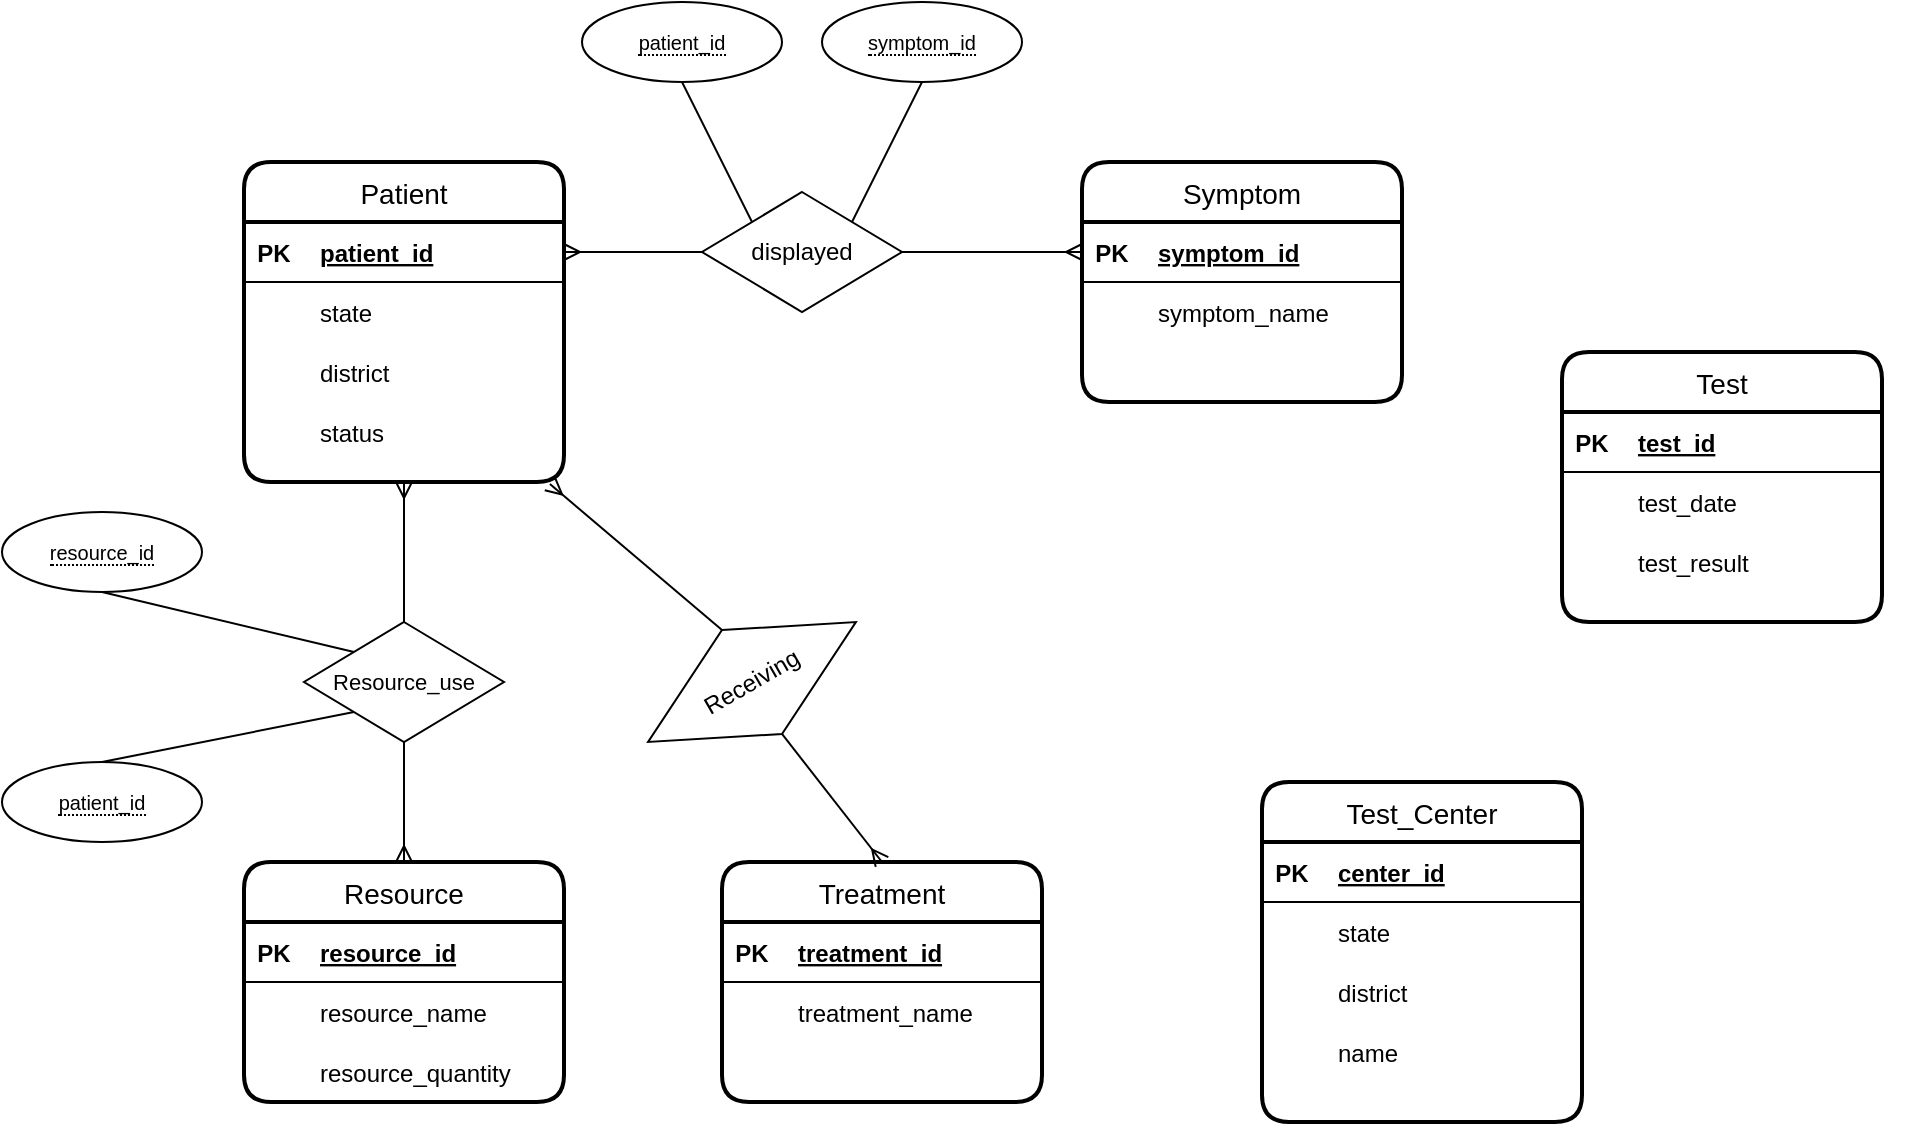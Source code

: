 <mxfile version="20.5.1" type="github">
  <diagram name="Page-1" id="e56a1550-8fbb-45ad-956c-1786394a9013">
    <mxGraphModel dx="1348" dy="793" grid="1" gridSize="10" guides="1" tooltips="1" connect="1" arrows="1" fold="1" page="1" pageScale="1" pageWidth="1100" pageHeight="850" background="none" math="0" shadow="0">
      <root>
        <mxCell id="0" />
        <mxCell id="1" parent="0" />
        <mxCell id="FpNZG0VmVVz_sjIysyUu-1" value="Patient" style="swimlane;childLayout=stackLayout;horizontal=1;startSize=30;horizontalStack=0;rounded=1;fontSize=14;fontStyle=0;strokeWidth=2;resizeParent=0;resizeLast=1;shadow=0;dashed=0;align=center;" vertex="1" parent="1">
          <mxGeometry x="171" y="230" width="160" height="160" as="geometry" />
        </mxCell>
        <mxCell id="FpNZG0VmVVz_sjIysyUu-4" value="" style="shape=table;startSize=0;container=1;collapsible=1;childLayout=tableLayout;fixedRows=1;rowLines=0;fontStyle=0;align=center;resizeLast=1;strokeColor=none;fillColor=none;collapsible=0;" vertex="1" parent="FpNZG0VmVVz_sjIysyUu-1">
          <mxGeometry y="30" width="160" height="130" as="geometry" />
        </mxCell>
        <mxCell id="FpNZG0VmVVz_sjIysyUu-5" value="" style="shape=tableRow;horizontal=0;startSize=0;swimlaneHead=0;swimlaneBody=0;fillColor=none;collapsible=0;dropTarget=0;points=[[0,0.5],[1,0.5]];portConstraint=eastwest;top=0;left=0;right=0;bottom=1;" vertex="1" parent="FpNZG0VmVVz_sjIysyUu-4">
          <mxGeometry width="160" height="30" as="geometry" />
        </mxCell>
        <mxCell id="FpNZG0VmVVz_sjIysyUu-6" value="PK" style="shape=partialRectangle;connectable=0;fillColor=none;top=0;left=0;bottom=0;right=0;fontStyle=1;overflow=hidden;" vertex="1" parent="FpNZG0VmVVz_sjIysyUu-5">
          <mxGeometry width="30" height="30" as="geometry">
            <mxRectangle width="30" height="30" as="alternateBounds" />
          </mxGeometry>
        </mxCell>
        <mxCell id="FpNZG0VmVVz_sjIysyUu-7" value="patient_id" style="shape=partialRectangle;connectable=0;fillColor=none;top=0;left=0;bottom=0;right=0;align=left;spacingLeft=6;fontStyle=5;overflow=hidden;" vertex="1" parent="FpNZG0VmVVz_sjIysyUu-5">
          <mxGeometry x="30" width="130" height="30" as="geometry">
            <mxRectangle width="130" height="30" as="alternateBounds" />
          </mxGeometry>
        </mxCell>
        <mxCell id="FpNZG0VmVVz_sjIysyUu-8" value="" style="shape=table;startSize=0;container=1;collapsible=1;childLayout=tableLayout;fixedRows=1;rowLines=0;fontStyle=0;align=center;resizeLast=1;strokeColor=none;fillColor=none;collapsible=0;" vertex="1" parent="1">
          <mxGeometry x="171" y="290" width="180" height="30" as="geometry" />
        </mxCell>
        <mxCell id="FpNZG0VmVVz_sjIysyUu-9" value="" style="shape=tableRow;horizontal=0;startSize=0;swimlaneHead=0;swimlaneBody=0;fillColor=none;collapsible=0;dropTarget=0;points=[[0,0.5],[1,0.5]];portConstraint=eastwest;top=0;left=0;right=0;bottom=0;" vertex="1" parent="FpNZG0VmVVz_sjIysyUu-8">
          <mxGeometry width="180" height="30" as="geometry" />
        </mxCell>
        <mxCell id="FpNZG0VmVVz_sjIysyUu-10" value="" style="shape=partialRectangle;connectable=0;fillColor=none;top=0;left=0;bottom=0;right=0;editable=1;overflow=hidden;" vertex="1" parent="FpNZG0VmVVz_sjIysyUu-9">
          <mxGeometry width="30" height="30" as="geometry">
            <mxRectangle width="30" height="30" as="alternateBounds" />
          </mxGeometry>
        </mxCell>
        <mxCell id="FpNZG0VmVVz_sjIysyUu-11" value="state" style="shape=partialRectangle;connectable=0;fillColor=none;top=0;left=0;bottom=0;right=0;align=left;spacingLeft=6;overflow=hidden;" vertex="1" parent="FpNZG0VmVVz_sjIysyUu-9">
          <mxGeometry x="30" width="150" height="30" as="geometry">
            <mxRectangle width="150" height="30" as="alternateBounds" />
          </mxGeometry>
        </mxCell>
        <mxCell id="FpNZG0VmVVz_sjIysyUu-12" value="" style="shape=table;startSize=0;container=1;collapsible=1;childLayout=tableLayout;fixedRows=1;rowLines=0;fontStyle=0;align=center;resizeLast=1;strokeColor=none;fillColor=none;collapsible=0;" vertex="1" parent="1">
          <mxGeometry x="171" y="320" width="180" height="60" as="geometry" />
        </mxCell>
        <mxCell id="FpNZG0VmVVz_sjIysyUu-13" value="" style="shape=tableRow;horizontal=0;startSize=0;swimlaneHead=0;swimlaneBody=0;fillColor=none;collapsible=0;dropTarget=0;points=[[0,0.5],[1,0.5]];portConstraint=eastwest;top=0;left=0;right=0;bottom=0;" vertex="1" parent="FpNZG0VmVVz_sjIysyUu-12">
          <mxGeometry width="180" height="30" as="geometry" />
        </mxCell>
        <mxCell id="FpNZG0VmVVz_sjIysyUu-14" value="" style="shape=partialRectangle;connectable=0;fillColor=none;top=0;left=0;bottom=0;right=0;editable=1;overflow=hidden;" vertex="1" parent="FpNZG0VmVVz_sjIysyUu-13">
          <mxGeometry width="30" height="30" as="geometry">
            <mxRectangle width="30" height="30" as="alternateBounds" />
          </mxGeometry>
        </mxCell>
        <mxCell id="FpNZG0VmVVz_sjIysyUu-15" value="district" style="shape=partialRectangle;connectable=0;fillColor=none;top=0;left=0;bottom=0;right=0;align=left;spacingLeft=6;overflow=hidden;" vertex="1" parent="FpNZG0VmVVz_sjIysyUu-13">
          <mxGeometry x="30" width="150" height="30" as="geometry">
            <mxRectangle width="150" height="30" as="alternateBounds" />
          </mxGeometry>
        </mxCell>
        <mxCell id="FpNZG0VmVVz_sjIysyUu-17" value="" style="shape=tableRow;horizontal=0;startSize=0;swimlaneHead=0;swimlaneBody=0;fillColor=none;collapsible=0;dropTarget=0;points=[[0,0.5],[1,0.5]];portConstraint=eastwest;top=0;left=0;right=0;bottom=0;" vertex="1" parent="FpNZG0VmVVz_sjIysyUu-12">
          <mxGeometry y="30" width="180" height="30" as="geometry" />
        </mxCell>
        <mxCell id="FpNZG0VmVVz_sjIysyUu-18" value="" style="shape=partialRectangle;connectable=0;fillColor=none;top=0;left=0;bottom=0;right=0;editable=1;overflow=hidden;" vertex="1" parent="FpNZG0VmVVz_sjIysyUu-17">
          <mxGeometry width="30" height="30" as="geometry">
            <mxRectangle width="30" height="30" as="alternateBounds" />
          </mxGeometry>
        </mxCell>
        <mxCell id="FpNZG0VmVVz_sjIysyUu-19" value="status" style="shape=partialRectangle;connectable=0;fillColor=none;top=0;left=0;bottom=0;right=0;align=left;spacingLeft=6;overflow=hidden;" vertex="1" parent="FpNZG0VmVVz_sjIysyUu-17">
          <mxGeometry x="30" width="150" height="30" as="geometry">
            <mxRectangle width="150" height="30" as="alternateBounds" />
          </mxGeometry>
        </mxCell>
        <mxCell id="FpNZG0VmVVz_sjIysyUu-20" value="Symptom" style="swimlane;childLayout=stackLayout;horizontal=1;startSize=30;horizontalStack=0;rounded=1;fontSize=14;fontStyle=0;strokeWidth=2;resizeParent=0;resizeLast=1;shadow=0;dashed=0;align=center;" vertex="1" parent="1">
          <mxGeometry x="590" y="230" width="160" height="120" as="geometry" />
        </mxCell>
        <mxCell id="FpNZG0VmVVz_sjIysyUu-22" value="" style="shape=table;startSize=0;container=1;collapsible=1;childLayout=tableLayout;fixedRows=1;rowLines=0;fontStyle=0;align=center;resizeLast=1;strokeColor=none;fillColor=none;collapsible=0;" vertex="1" parent="FpNZG0VmVVz_sjIysyUu-20">
          <mxGeometry y="30" width="160" height="90" as="geometry" />
        </mxCell>
        <mxCell id="FpNZG0VmVVz_sjIysyUu-23" value="" style="shape=tableRow;horizontal=0;startSize=0;swimlaneHead=0;swimlaneBody=0;fillColor=none;collapsible=0;dropTarget=0;points=[[0,0.5],[1,0.5]];portConstraint=eastwest;top=0;left=0;right=0;bottom=1;" vertex="1" parent="FpNZG0VmVVz_sjIysyUu-22">
          <mxGeometry width="160" height="30" as="geometry" />
        </mxCell>
        <mxCell id="FpNZG0VmVVz_sjIysyUu-24" value="PK" style="shape=partialRectangle;connectable=0;fillColor=none;top=0;left=0;bottom=0;right=0;fontStyle=1;overflow=hidden;" vertex="1" parent="FpNZG0VmVVz_sjIysyUu-23">
          <mxGeometry width="30" height="30" as="geometry">
            <mxRectangle width="30" height="30" as="alternateBounds" />
          </mxGeometry>
        </mxCell>
        <mxCell id="FpNZG0VmVVz_sjIysyUu-25" value="symptom_id" style="shape=partialRectangle;connectable=0;fillColor=none;top=0;left=0;bottom=0;right=0;align=left;spacingLeft=6;fontStyle=5;overflow=hidden;" vertex="1" parent="FpNZG0VmVVz_sjIysyUu-23">
          <mxGeometry x="30" width="130" height="30" as="geometry">
            <mxRectangle width="130" height="30" as="alternateBounds" />
          </mxGeometry>
        </mxCell>
        <mxCell id="FpNZG0VmVVz_sjIysyUu-29" value="" style="shape=tableRow;horizontal=0;startSize=0;swimlaneHead=0;swimlaneBody=0;fillColor=none;collapsible=0;dropTarget=0;points=[[0,0.5],[1,0.5]];portConstraint=eastwest;top=0;left=0;right=0;bottom=0;" vertex="1" parent="FpNZG0VmVVz_sjIysyUu-22">
          <mxGeometry y="30" width="160" height="30" as="geometry" />
        </mxCell>
        <mxCell id="FpNZG0VmVVz_sjIysyUu-30" value="" style="shape=partialRectangle;connectable=0;fillColor=none;top=0;left=0;bottom=0;right=0;editable=1;overflow=hidden;" vertex="1" parent="FpNZG0VmVVz_sjIysyUu-29">
          <mxGeometry width="30" height="30" as="geometry">
            <mxRectangle width="30" height="30" as="alternateBounds" />
          </mxGeometry>
        </mxCell>
        <mxCell id="FpNZG0VmVVz_sjIysyUu-31" value="symptom_name" style="shape=partialRectangle;connectable=0;fillColor=none;top=0;left=0;bottom=0;right=0;align=left;spacingLeft=6;overflow=hidden;" vertex="1" parent="FpNZG0VmVVz_sjIysyUu-29">
          <mxGeometry x="30" width="130" height="30" as="geometry">
            <mxRectangle width="130" height="30" as="alternateBounds" />
          </mxGeometry>
        </mxCell>
        <mxCell id="FpNZG0VmVVz_sjIysyUu-41" value="" style="shape=table;startSize=0;container=1;collapsible=1;childLayout=tableLayout;fixedRows=1;rowLines=0;fontStyle=0;align=center;resizeLast=1;strokeColor=none;fillColor=none;collapsible=0;" vertex="1" parent="FpNZG0VmVVz_sjIysyUu-20">
          <mxGeometry y="120" width="160" as="geometry" />
        </mxCell>
        <mxCell id="FpNZG0VmVVz_sjIysyUu-42" value="" style="shape=tableRow;horizontal=0;startSize=0;swimlaneHead=0;swimlaneBody=0;fillColor=none;collapsible=0;dropTarget=0;points=[[0,0.5],[1,0.5]];portConstraint=eastwest;top=0;left=0;right=0;bottom=1;" vertex="1" visible="0" parent="FpNZG0VmVVz_sjIysyUu-41">
          <mxGeometry width="160" height="30" as="geometry" />
        </mxCell>
        <mxCell id="FpNZG0VmVVz_sjIysyUu-43" value="PK" style="shape=partialRectangle;connectable=0;fillColor=none;top=0;left=0;bottom=0;right=0;fontStyle=1;overflow=hidden;" vertex="1" parent="FpNZG0VmVVz_sjIysyUu-42">
          <mxGeometry width="30" height="30" as="geometry">
            <mxRectangle width="30" height="30" as="alternateBounds" />
          </mxGeometry>
        </mxCell>
        <mxCell id="FpNZG0VmVVz_sjIysyUu-44" value="symptom_id" style="shape=partialRectangle;connectable=0;fillColor=none;top=0;left=0;bottom=0;right=0;align=left;spacingLeft=6;fontStyle=5;overflow=hidden;" vertex="1" parent="FpNZG0VmVVz_sjIysyUu-42">
          <mxGeometry x="30" width="130" height="30" as="geometry">
            <mxRectangle width="130" height="30" as="alternateBounds" />
          </mxGeometry>
        </mxCell>
        <mxCell id="FpNZG0VmVVz_sjIysyUu-45" value="" style="shape=tableRow;horizontal=0;startSize=0;swimlaneHead=0;swimlaneBody=0;fillColor=none;collapsible=0;dropTarget=0;points=[[0,0.5],[1,0.5]];portConstraint=eastwest;top=0;left=0;right=0;bottom=0;" vertex="1" visible="0" parent="FpNZG0VmVVz_sjIysyUu-41">
          <mxGeometry y="30" width="160" height="30" as="geometry" />
        </mxCell>
        <mxCell id="FpNZG0VmVVz_sjIysyUu-46" value="" style="shape=partialRectangle;connectable=0;fillColor=none;top=0;left=0;bottom=0;right=0;editable=1;overflow=hidden;" vertex="1" parent="FpNZG0VmVVz_sjIysyUu-45">
          <mxGeometry width="30" height="30" as="geometry">
            <mxRectangle width="30" height="30" as="alternateBounds" />
          </mxGeometry>
        </mxCell>
        <mxCell id="FpNZG0VmVVz_sjIysyUu-47" value="symptom_name" style="shape=partialRectangle;connectable=0;fillColor=none;top=0;left=0;bottom=0;right=0;align=left;spacingLeft=6;overflow=hidden;" vertex="1" parent="FpNZG0VmVVz_sjIysyUu-45">
          <mxGeometry x="30" width="130" height="30" as="geometry">
            <mxRectangle width="130" height="30" as="alternateBounds" />
          </mxGeometry>
        </mxCell>
        <mxCell id="FpNZG0VmVVz_sjIysyUu-48" value="" style="shape=table;startSize=0;container=1;collapsible=1;childLayout=tableLayout;fixedRows=1;rowLines=0;fontStyle=0;align=center;resizeLast=1;strokeColor=none;fillColor=none;collapsible=0;" vertex="1" parent="FpNZG0VmVVz_sjIysyUu-20">
          <mxGeometry y="120" width="160" as="geometry" />
        </mxCell>
        <mxCell id="FpNZG0VmVVz_sjIysyUu-49" value="" style="shape=tableRow;horizontal=0;startSize=0;swimlaneHead=0;swimlaneBody=0;fillColor=none;collapsible=0;dropTarget=0;points=[[0,0.5],[1,0.5]];portConstraint=eastwest;top=0;left=0;right=0;bottom=1;" vertex="1" visible="0" parent="FpNZG0VmVVz_sjIysyUu-48">
          <mxGeometry width="160" height="30" as="geometry" />
        </mxCell>
        <mxCell id="FpNZG0VmVVz_sjIysyUu-50" value="PK" style="shape=partialRectangle;connectable=0;fillColor=none;top=0;left=0;bottom=0;right=0;fontStyle=1;overflow=hidden;" vertex="1" parent="FpNZG0VmVVz_sjIysyUu-49">
          <mxGeometry width="30" height="30" as="geometry">
            <mxRectangle width="30" height="30" as="alternateBounds" />
          </mxGeometry>
        </mxCell>
        <mxCell id="FpNZG0VmVVz_sjIysyUu-51" value="symptom_id" style="shape=partialRectangle;connectable=0;fillColor=none;top=0;left=0;bottom=0;right=0;align=left;spacingLeft=6;fontStyle=5;overflow=hidden;" vertex="1" parent="FpNZG0VmVVz_sjIysyUu-49">
          <mxGeometry x="30" width="130" height="30" as="geometry">
            <mxRectangle width="130" height="30" as="alternateBounds" />
          </mxGeometry>
        </mxCell>
        <mxCell id="FpNZG0VmVVz_sjIysyUu-52" value="" style="shape=tableRow;horizontal=0;startSize=0;swimlaneHead=0;swimlaneBody=0;fillColor=none;collapsible=0;dropTarget=0;points=[[0,0.5],[1,0.5]];portConstraint=eastwest;top=0;left=0;right=0;bottom=0;" vertex="1" visible="0" parent="FpNZG0VmVVz_sjIysyUu-48">
          <mxGeometry y="30" width="160" height="30" as="geometry" />
        </mxCell>
        <mxCell id="FpNZG0VmVVz_sjIysyUu-53" value="" style="shape=partialRectangle;connectable=0;fillColor=none;top=0;left=0;bottom=0;right=0;editable=1;overflow=hidden;" vertex="1" parent="FpNZG0VmVVz_sjIysyUu-52">
          <mxGeometry width="30" height="30" as="geometry">
            <mxRectangle width="30" height="30" as="alternateBounds" />
          </mxGeometry>
        </mxCell>
        <mxCell id="FpNZG0VmVVz_sjIysyUu-54" value="symptom_name" style="shape=partialRectangle;connectable=0;fillColor=none;top=0;left=0;bottom=0;right=0;align=left;spacingLeft=6;overflow=hidden;" vertex="1" parent="FpNZG0VmVVz_sjIysyUu-52">
          <mxGeometry x="30" width="130" height="30" as="geometry">
            <mxRectangle width="130" height="30" as="alternateBounds" />
          </mxGeometry>
        </mxCell>
        <mxCell id="FpNZG0VmVVz_sjIysyUu-32" value="displayed" style="shape=rhombus;perimeter=rhombusPerimeter;whiteSpace=wrap;html=1;align=center;shadow=0;sketch=0;" vertex="1" parent="1">
          <mxGeometry x="400" y="245" width="100" height="60" as="geometry" />
        </mxCell>
        <mxCell id="FpNZG0VmVVz_sjIysyUu-35" value="" style="edgeStyle=entityRelationEdgeStyle;fontSize=12;html=1;endArrow=ERmany;rounded=0;exitX=1;exitY=0.5;exitDx=0;exitDy=0;entryX=0;entryY=0.5;entryDx=0;entryDy=0;" edge="1" parent="1" source="FpNZG0VmVVz_sjIysyUu-32" target="FpNZG0VmVVz_sjIysyUu-23">
          <mxGeometry width="100" height="100" relative="1" as="geometry">
            <mxPoint x="470" y="440" as="sourcePoint" />
            <mxPoint x="570" y="340" as="targetPoint" />
          </mxGeometry>
        </mxCell>
        <mxCell id="FpNZG0VmVVz_sjIysyUu-36" value="" style="edgeStyle=entityRelationEdgeStyle;fontSize=12;html=1;endArrow=ERmany;rounded=0;exitX=0;exitY=0.5;exitDx=0;exitDy=0;entryX=1;entryY=0.5;entryDx=0;entryDy=0;" edge="1" parent="1" source="FpNZG0VmVVz_sjIysyUu-32" target="FpNZG0VmVVz_sjIysyUu-5">
          <mxGeometry width="100" height="100" relative="1" as="geometry">
            <mxPoint x="480" y="450" as="sourcePoint" />
            <mxPoint x="580" y="350" as="targetPoint" />
          </mxGeometry>
        </mxCell>
        <mxCell id="FpNZG0VmVVz_sjIysyUu-37" value="&lt;span style=&quot;border-bottom: 1px dotted&quot;&gt;symptom_id&lt;/span&gt;" style="ellipse;whiteSpace=wrap;html=1;align=center;fontSize=10;" vertex="1" parent="1">
          <mxGeometry x="460" y="150" width="100" height="40" as="geometry" />
        </mxCell>
        <mxCell id="FpNZG0VmVVz_sjIysyUu-38" value="&lt;span style=&quot;border-bottom: 1px dotted&quot;&gt;patient_id&lt;/span&gt;" style="ellipse;whiteSpace=wrap;html=1;align=center;fontSize=10;" vertex="1" parent="1">
          <mxGeometry x="340" y="150" width="100" height="40" as="geometry" />
        </mxCell>
        <mxCell id="FpNZG0VmVVz_sjIysyUu-39" value="" style="endArrow=none;html=1;rounded=0;fontSize=10;exitX=0.5;exitY=1;exitDx=0;exitDy=0;entryX=0;entryY=0;entryDx=0;entryDy=0;" edge="1" parent="1" source="FpNZG0VmVVz_sjIysyUu-38" target="FpNZG0VmVVz_sjIysyUu-32">
          <mxGeometry relative="1" as="geometry">
            <mxPoint x="510" y="430" as="sourcePoint" />
            <mxPoint x="670" y="430" as="targetPoint" />
          </mxGeometry>
        </mxCell>
        <mxCell id="FpNZG0VmVVz_sjIysyUu-40" value="" style="endArrow=none;html=1;rounded=0;fontSize=10;exitX=0.5;exitY=1;exitDx=0;exitDy=0;entryX=1;entryY=0;entryDx=0;entryDy=0;" edge="1" parent="1" source="FpNZG0VmVVz_sjIysyUu-37" target="FpNZG0VmVVz_sjIysyUu-32">
          <mxGeometry relative="1" as="geometry">
            <mxPoint x="510" y="430" as="sourcePoint" />
            <mxPoint x="670" y="430" as="targetPoint" />
          </mxGeometry>
        </mxCell>
        <mxCell id="FpNZG0VmVVz_sjIysyUu-86" value="Resource" style="swimlane;childLayout=stackLayout;horizontal=1;startSize=30;horizontalStack=0;rounded=1;fontSize=14;fontStyle=0;strokeWidth=2;resizeParent=0;resizeLast=1;shadow=0;dashed=0;align=center;" vertex="1" parent="1">
          <mxGeometry x="171" y="580" width="160" height="120" as="geometry" />
        </mxCell>
        <mxCell id="FpNZG0VmVVz_sjIysyUu-87" value="" style="shape=table;startSize=0;container=1;collapsible=1;childLayout=tableLayout;fixedRows=1;rowLines=0;fontStyle=0;align=center;resizeLast=1;strokeColor=none;fillColor=none;collapsible=0;" vertex="1" parent="FpNZG0VmVVz_sjIysyUu-86">
          <mxGeometry y="30" width="160" height="90" as="geometry" />
        </mxCell>
        <mxCell id="FpNZG0VmVVz_sjIysyUu-88" value="" style="shape=tableRow;horizontal=0;startSize=0;swimlaneHead=0;swimlaneBody=0;fillColor=none;collapsible=0;dropTarget=0;points=[[0,0.5],[1,0.5]];portConstraint=eastwest;top=0;left=0;right=0;bottom=1;" vertex="1" parent="FpNZG0VmVVz_sjIysyUu-87">
          <mxGeometry width="160" height="30" as="geometry" />
        </mxCell>
        <mxCell id="FpNZG0VmVVz_sjIysyUu-89" value="PK" style="shape=partialRectangle;connectable=0;fillColor=none;top=0;left=0;bottom=0;right=0;fontStyle=1;overflow=hidden;" vertex="1" parent="FpNZG0VmVVz_sjIysyUu-88">
          <mxGeometry width="30" height="30" as="geometry">
            <mxRectangle width="30" height="30" as="alternateBounds" />
          </mxGeometry>
        </mxCell>
        <mxCell id="FpNZG0VmVVz_sjIysyUu-90" value="resource_id" style="shape=partialRectangle;connectable=0;fillColor=none;top=0;left=0;bottom=0;right=0;align=left;spacingLeft=6;fontStyle=5;overflow=hidden;" vertex="1" parent="FpNZG0VmVVz_sjIysyUu-88">
          <mxGeometry x="30" width="130" height="30" as="geometry">
            <mxRectangle width="130" height="30" as="alternateBounds" />
          </mxGeometry>
        </mxCell>
        <mxCell id="FpNZG0VmVVz_sjIysyUu-91" value="" style="shape=tableRow;horizontal=0;startSize=0;swimlaneHead=0;swimlaneBody=0;fillColor=none;collapsible=0;dropTarget=0;points=[[0,0.5],[1,0.5]];portConstraint=eastwest;top=0;left=0;right=0;bottom=0;" vertex="1" parent="FpNZG0VmVVz_sjIysyUu-87">
          <mxGeometry y="30" width="160" height="30" as="geometry" />
        </mxCell>
        <mxCell id="FpNZG0VmVVz_sjIysyUu-92" value="" style="shape=partialRectangle;connectable=0;fillColor=none;top=0;left=0;bottom=0;right=0;editable=1;overflow=hidden;" vertex="1" parent="FpNZG0VmVVz_sjIysyUu-91">
          <mxGeometry width="30" height="30" as="geometry">
            <mxRectangle width="30" height="30" as="alternateBounds" />
          </mxGeometry>
        </mxCell>
        <mxCell id="FpNZG0VmVVz_sjIysyUu-93" value="resource_name" style="shape=partialRectangle;connectable=0;fillColor=none;top=0;left=0;bottom=0;right=0;align=left;spacingLeft=6;overflow=hidden;" vertex="1" parent="FpNZG0VmVVz_sjIysyUu-91">
          <mxGeometry x="30" width="130" height="30" as="geometry">
            <mxRectangle width="130" height="30" as="alternateBounds" />
          </mxGeometry>
        </mxCell>
        <mxCell id="FpNZG0VmVVz_sjIysyUu-116" value="" style="shape=tableRow;horizontal=0;startSize=0;swimlaneHead=0;swimlaneBody=0;fillColor=none;collapsible=0;dropTarget=0;points=[[0,0.5],[1,0.5]];portConstraint=eastwest;top=0;left=0;right=0;bottom=0;rounded=1;shadow=0;sketch=0;fontSize=10;" vertex="1" parent="FpNZG0VmVVz_sjIysyUu-87">
          <mxGeometry y="60" width="160" height="30" as="geometry" />
        </mxCell>
        <mxCell id="FpNZG0VmVVz_sjIysyUu-117" value="" style="shape=partialRectangle;connectable=0;fillColor=none;top=0;left=0;bottom=0;right=0;editable=1;overflow=hidden;rounded=1;shadow=0;sketch=0;fontSize=10;" vertex="1" parent="FpNZG0VmVVz_sjIysyUu-116">
          <mxGeometry width="30" height="30" as="geometry">
            <mxRectangle width="30" height="30" as="alternateBounds" />
          </mxGeometry>
        </mxCell>
        <mxCell id="FpNZG0VmVVz_sjIysyUu-118" value="resource_quantity" style="shape=partialRectangle;connectable=0;fillColor=none;top=0;left=0;bottom=0;right=0;align=left;spacingLeft=6;overflow=hidden;rounded=1;shadow=0;sketch=0;fontSize=12;" vertex="1" parent="FpNZG0VmVVz_sjIysyUu-116">
          <mxGeometry x="30" width="130" height="30" as="geometry">
            <mxRectangle width="130" height="30" as="alternateBounds" />
          </mxGeometry>
        </mxCell>
        <mxCell id="FpNZG0VmVVz_sjIysyUu-94" value="" style="shape=table;startSize=0;container=1;collapsible=1;childLayout=tableLayout;fixedRows=1;rowLines=0;fontStyle=0;align=center;resizeLast=1;strokeColor=none;fillColor=none;collapsible=0;" vertex="1" parent="FpNZG0VmVVz_sjIysyUu-86">
          <mxGeometry y="120" width="160" as="geometry" />
        </mxCell>
        <mxCell id="FpNZG0VmVVz_sjIysyUu-95" value="" style="shape=tableRow;horizontal=0;startSize=0;swimlaneHead=0;swimlaneBody=0;fillColor=none;collapsible=0;dropTarget=0;points=[[0,0.5],[1,0.5]];portConstraint=eastwest;top=0;left=0;right=0;bottom=1;" vertex="1" visible="0" parent="FpNZG0VmVVz_sjIysyUu-94">
          <mxGeometry width="160" height="30" as="geometry" />
        </mxCell>
        <mxCell id="FpNZG0VmVVz_sjIysyUu-96" value="PK" style="shape=partialRectangle;connectable=0;fillColor=none;top=0;left=0;bottom=0;right=0;fontStyle=1;overflow=hidden;" vertex="1" parent="FpNZG0VmVVz_sjIysyUu-95">
          <mxGeometry width="30" height="30" as="geometry">
            <mxRectangle width="30" height="30" as="alternateBounds" />
          </mxGeometry>
        </mxCell>
        <mxCell id="FpNZG0VmVVz_sjIysyUu-97" value="symptom_id" style="shape=partialRectangle;connectable=0;fillColor=none;top=0;left=0;bottom=0;right=0;align=left;spacingLeft=6;fontStyle=5;overflow=hidden;" vertex="1" parent="FpNZG0VmVVz_sjIysyUu-95">
          <mxGeometry x="30" width="130" height="30" as="geometry">
            <mxRectangle width="130" height="30" as="alternateBounds" />
          </mxGeometry>
        </mxCell>
        <mxCell id="FpNZG0VmVVz_sjIysyUu-98" value="" style="shape=tableRow;horizontal=0;startSize=0;swimlaneHead=0;swimlaneBody=0;fillColor=none;collapsible=0;dropTarget=0;points=[[0,0.5],[1,0.5]];portConstraint=eastwest;top=0;left=0;right=0;bottom=0;" vertex="1" visible="0" parent="FpNZG0VmVVz_sjIysyUu-94">
          <mxGeometry y="30" width="160" height="30" as="geometry" />
        </mxCell>
        <mxCell id="FpNZG0VmVVz_sjIysyUu-99" value="" style="shape=partialRectangle;connectable=0;fillColor=none;top=0;left=0;bottom=0;right=0;editable=1;overflow=hidden;" vertex="1" parent="FpNZG0VmVVz_sjIysyUu-98">
          <mxGeometry width="30" height="30" as="geometry">
            <mxRectangle width="30" height="30" as="alternateBounds" />
          </mxGeometry>
        </mxCell>
        <mxCell id="FpNZG0VmVVz_sjIysyUu-100" value="symptom_name" style="shape=partialRectangle;connectable=0;fillColor=none;top=0;left=0;bottom=0;right=0;align=left;spacingLeft=6;overflow=hidden;" vertex="1" parent="FpNZG0VmVVz_sjIysyUu-98">
          <mxGeometry x="30" width="130" height="30" as="geometry">
            <mxRectangle width="130" height="30" as="alternateBounds" />
          </mxGeometry>
        </mxCell>
        <mxCell id="FpNZG0VmVVz_sjIysyUu-101" value="" style="shape=table;startSize=0;container=1;collapsible=1;childLayout=tableLayout;fixedRows=1;rowLines=0;fontStyle=0;align=center;resizeLast=1;strokeColor=none;fillColor=none;collapsible=0;" vertex="1" parent="FpNZG0VmVVz_sjIysyUu-86">
          <mxGeometry y="120" width="160" as="geometry" />
        </mxCell>
        <mxCell id="FpNZG0VmVVz_sjIysyUu-102" value="" style="shape=tableRow;horizontal=0;startSize=0;swimlaneHead=0;swimlaneBody=0;fillColor=none;collapsible=0;dropTarget=0;points=[[0,0.5],[1,0.5]];portConstraint=eastwest;top=0;left=0;right=0;bottom=1;" vertex="1" visible="0" parent="FpNZG0VmVVz_sjIysyUu-101">
          <mxGeometry width="160" height="30" as="geometry" />
        </mxCell>
        <mxCell id="FpNZG0VmVVz_sjIysyUu-103" value="PK" style="shape=partialRectangle;connectable=0;fillColor=none;top=0;left=0;bottom=0;right=0;fontStyle=1;overflow=hidden;" vertex="1" parent="FpNZG0VmVVz_sjIysyUu-102">
          <mxGeometry width="30" height="30" as="geometry">
            <mxRectangle width="30" height="30" as="alternateBounds" />
          </mxGeometry>
        </mxCell>
        <mxCell id="FpNZG0VmVVz_sjIysyUu-104" value="symptom_id" style="shape=partialRectangle;connectable=0;fillColor=none;top=0;left=0;bottom=0;right=0;align=left;spacingLeft=6;fontStyle=5;overflow=hidden;" vertex="1" parent="FpNZG0VmVVz_sjIysyUu-102">
          <mxGeometry x="30" width="130" height="30" as="geometry">
            <mxRectangle width="130" height="30" as="alternateBounds" />
          </mxGeometry>
        </mxCell>
        <mxCell id="FpNZG0VmVVz_sjIysyUu-105" value="" style="shape=tableRow;horizontal=0;startSize=0;swimlaneHead=0;swimlaneBody=0;fillColor=none;collapsible=0;dropTarget=0;points=[[0,0.5],[1,0.5]];portConstraint=eastwest;top=0;left=0;right=0;bottom=0;" vertex="1" visible="0" parent="FpNZG0VmVVz_sjIysyUu-101">
          <mxGeometry y="30" width="160" height="30" as="geometry" />
        </mxCell>
        <mxCell id="FpNZG0VmVVz_sjIysyUu-106" value="" style="shape=partialRectangle;connectable=0;fillColor=none;top=0;left=0;bottom=0;right=0;editable=1;overflow=hidden;" vertex="1" parent="FpNZG0VmVVz_sjIysyUu-105">
          <mxGeometry width="30" height="30" as="geometry">
            <mxRectangle width="30" height="30" as="alternateBounds" />
          </mxGeometry>
        </mxCell>
        <mxCell id="FpNZG0VmVVz_sjIysyUu-107" value="symptom_name" style="shape=partialRectangle;connectable=0;fillColor=none;top=0;left=0;bottom=0;right=0;align=left;spacingLeft=6;overflow=hidden;" vertex="1" parent="FpNZG0VmVVz_sjIysyUu-105">
          <mxGeometry x="30" width="130" height="30" as="geometry">
            <mxRectangle width="130" height="30" as="alternateBounds" />
          </mxGeometry>
        </mxCell>
        <mxCell id="FpNZG0VmVVz_sjIysyUu-124" value="&lt;font style=&quot;font-size: 11px;&quot;&gt;Resource_use&lt;/font&gt;" style="shape=rhombus;perimeter=rhombusPerimeter;whiteSpace=wrap;html=1;align=center;shadow=0;sketch=0;rotation=0;" vertex="1" parent="1">
          <mxGeometry x="201" y="460" width="100" height="60" as="geometry" />
        </mxCell>
        <mxCell id="FpNZG0VmVVz_sjIysyUu-125" value="&lt;span style=&quot;border-bottom: 1px dotted&quot;&gt;resource_id&lt;/span&gt;" style="ellipse;whiteSpace=wrap;html=1;align=center;fontSize=10;" vertex="1" parent="1">
          <mxGeometry x="50" y="405" width="100" height="40" as="geometry" />
        </mxCell>
        <mxCell id="FpNZG0VmVVz_sjIysyUu-126" value="&lt;span style=&quot;border-bottom: 1px dotted&quot;&gt;patient_id&lt;/span&gt;" style="ellipse;whiteSpace=wrap;html=1;align=center;fontSize=10;rotation=0;" vertex="1" parent="1">
          <mxGeometry x="50" y="530" width="100" height="40" as="geometry" />
        </mxCell>
        <mxCell id="FpNZG0VmVVz_sjIysyUu-127" value="" style="endArrow=none;html=1;rounded=0;fontSize=10;exitX=0.5;exitY=0;exitDx=0;exitDy=0;entryX=0;entryY=1;entryDx=0;entryDy=0;" edge="1" source="FpNZG0VmVVz_sjIysyUu-126" target="FpNZG0VmVVz_sjIysyUu-124" parent="1">
          <mxGeometry relative="1" as="geometry">
            <mxPoint x="300" y="670" as="sourcePoint" />
            <mxPoint x="460" y="670" as="targetPoint" />
          </mxGeometry>
        </mxCell>
        <mxCell id="FpNZG0VmVVz_sjIysyUu-128" value="" style="endArrow=none;html=1;rounded=0;fontSize=10;exitX=0.5;exitY=1;exitDx=0;exitDy=0;entryX=0;entryY=0;entryDx=0;entryDy=0;" edge="1" source="FpNZG0VmVVz_sjIysyUu-125" target="FpNZG0VmVVz_sjIysyUu-124" parent="1">
          <mxGeometry relative="1" as="geometry">
            <mxPoint x="300" y="670" as="sourcePoint" />
            <mxPoint x="460" y="670" as="targetPoint" />
          </mxGeometry>
        </mxCell>
        <mxCell id="FpNZG0VmVVz_sjIysyUu-132" value="Treatment" style="swimlane;childLayout=stackLayout;horizontal=1;startSize=30;horizontalStack=0;rounded=1;fontSize=14;fontStyle=0;strokeWidth=2;resizeParent=0;resizeLast=1;shadow=0;dashed=0;align=center;sketch=0;" vertex="1" parent="1">
          <mxGeometry x="410" y="580" width="160" height="120" as="geometry" />
        </mxCell>
        <mxCell id="FpNZG0VmVVz_sjIysyUu-134" value="" style="shape=table;startSize=0;container=1;collapsible=1;childLayout=tableLayout;fixedRows=1;rowLines=0;fontStyle=0;align=center;resizeLast=1;strokeColor=none;fillColor=none;collapsible=0;rounded=1;shadow=0;sketch=0;fontSize=12;" vertex="1" parent="FpNZG0VmVVz_sjIysyUu-132">
          <mxGeometry y="30" width="160" height="90" as="geometry" />
        </mxCell>
        <mxCell id="FpNZG0VmVVz_sjIysyUu-135" value="" style="shape=tableRow;horizontal=0;startSize=0;swimlaneHead=0;swimlaneBody=0;fillColor=none;collapsible=0;dropTarget=0;points=[[0,0.5],[1,0.5]];portConstraint=eastwest;top=0;left=0;right=0;bottom=1;rounded=1;shadow=0;sketch=0;fontSize=12;" vertex="1" parent="FpNZG0VmVVz_sjIysyUu-134">
          <mxGeometry width="160" height="30" as="geometry" />
        </mxCell>
        <mxCell id="FpNZG0VmVVz_sjIysyUu-136" value="PK" style="shape=partialRectangle;connectable=0;fillColor=none;top=0;left=0;bottom=0;right=0;fontStyle=1;overflow=hidden;rounded=1;shadow=0;sketch=0;fontSize=12;" vertex="1" parent="FpNZG0VmVVz_sjIysyUu-135">
          <mxGeometry width="30" height="30" as="geometry">
            <mxRectangle width="30" height="30" as="alternateBounds" />
          </mxGeometry>
        </mxCell>
        <mxCell id="FpNZG0VmVVz_sjIysyUu-137" value="treatment_id" style="shape=partialRectangle;connectable=0;fillColor=none;top=0;left=0;bottom=0;right=0;align=left;spacingLeft=6;fontStyle=5;overflow=hidden;rounded=1;shadow=0;sketch=0;fontSize=12;" vertex="1" parent="FpNZG0VmVVz_sjIysyUu-135">
          <mxGeometry x="30" width="130" height="30" as="geometry">
            <mxRectangle width="130" height="30" as="alternateBounds" />
          </mxGeometry>
        </mxCell>
        <mxCell id="FpNZG0VmVVz_sjIysyUu-138" value="" style="shape=table;startSize=0;container=1;collapsible=1;childLayout=tableLayout;fixedRows=1;rowLines=0;fontStyle=0;align=center;resizeLast=1;strokeColor=none;fillColor=none;collapsible=0;rounded=1;shadow=0;sketch=0;fontSize=12;" vertex="1" parent="1">
          <mxGeometry x="410" y="640" width="180" height="30" as="geometry" />
        </mxCell>
        <mxCell id="FpNZG0VmVVz_sjIysyUu-139" value="" style="shape=tableRow;horizontal=0;startSize=0;swimlaneHead=0;swimlaneBody=0;fillColor=none;collapsible=0;dropTarget=0;points=[[0,0.5],[1,0.5]];portConstraint=eastwest;top=0;left=0;right=0;bottom=0;rounded=1;shadow=0;sketch=0;fontSize=12;" vertex="1" parent="FpNZG0VmVVz_sjIysyUu-138">
          <mxGeometry width="180" height="30" as="geometry" />
        </mxCell>
        <mxCell id="FpNZG0VmVVz_sjIysyUu-140" value="" style="shape=partialRectangle;connectable=0;fillColor=none;top=0;left=0;bottom=0;right=0;editable=1;overflow=hidden;rounded=1;shadow=0;sketch=0;fontSize=12;" vertex="1" parent="FpNZG0VmVVz_sjIysyUu-139">
          <mxGeometry width="30" height="30" as="geometry">
            <mxRectangle width="30" height="30" as="alternateBounds" />
          </mxGeometry>
        </mxCell>
        <mxCell id="FpNZG0VmVVz_sjIysyUu-141" value="treatment_name" style="shape=partialRectangle;connectable=0;fillColor=none;top=0;left=0;bottom=0;right=0;align=left;spacingLeft=6;overflow=hidden;rounded=1;shadow=0;sketch=0;fontSize=12;" vertex="1" parent="FpNZG0VmVVz_sjIysyUu-139">
          <mxGeometry x="30" width="150" height="30" as="geometry">
            <mxRectangle width="150" height="30" as="alternateBounds" />
          </mxGeometry>
        </mxCell>
        <mxCell id="FpNZG0VmVVz_sjIysyUu-146" value="" style="endArrow=ERmany;html=1;rounded=0;fontSize=11;exitX=0.5;exitY=0;exitDx=0;exitDy=0;entryX=0.5;entryY=1;entryDx=0;entryDy=0;endFill=0;" edge="1" parent="1" source="FpNZG0VmVVz_sjIysyUu-124" target="FpNZG0VmVVz_sjIysyUu-4">
          <mxGeometry relative="1" as="geometry">
            <mxPoint x="510" y="430" as="sourcePoint" />
            <mxPoint x="240" y="390" as="targetPoint" />
          </mxGeometry>
        </mxCell>
        <mxCell id="FpNZG0VmVVz_sjIysyUu-147" value="" style="endArrow=ERmany;html=1;rounded=0;fontSize=11;exitX=0.5;exitY=1;exitDx=0;exitDy=0;entryX=0.5;entryY=0;entryDx=0;entryDy=0;endFill=0;" edge="1" parent="1" source="FpNZG0VmVVz_sjIysyUu-124" target="FpNZG0VmVVz_sjIysyUu-86">
          <mxGeometry relative="1" as="geometry">
            <mxPoint x="261" y="470" as="sourcePoint" />
            <mxPoint x="261" y="400" as="targetPoint" />
          </mxGeometry>
        </mxCell>
        <mxCell id="FpNZG0VmVVz_sjIysyUu-148" value="&lt;font style=&quot;font-size: 12px;&quot;&gt;Receiving&lt;/font&gt;" style="shape=rhombus;perimeter=rhombusPerimeter;whiteSpace=wrap;html=1;align=center;rounded=0;shadow=0;sketch=0;fontSize=11;rotation=-30;" vertex="1" parent="1">
          <mxGeometry x="365" y="460" width="120" height="60" as="geometry" />
        </mxCell>
        <mxCell id="FpNZG0VmVVz_sjIysyUu-151" value="" style="endArrow=ERmany;html=1;rounded=0;fontSize=12;exitX=0.5;exitY=0;exitDx=0;exitDy=0;entryX=0.956;entryY=1.008;entryDx=0;entryDy=0;entryPerimeter=0;endFill=0;" edge="1" parent="1" source="FpNZG0VmVVz_sjIysyUu-148" target="FpNZG0VmVVz_sjIysyUu-4">
          <mxGeometry relative="1" as="geometry">
            <mxPoint x="490" y="430" as="sourcePoint" />
            <mxPoint x="670" y="430" as="targetPoint" />
          </mxGeometry>
        </mxCell>
        <mxCell id="FpNZG0VmVVz_sjIysyUu-152" value="" style="endArrow=ERmany;html=1;rounded=0;fontSize=12;exitX=0.5;exitY=1;exitDx=0;exitDy=0;entryX=0.5;entryY=0;entryDx=0;entryDy=0;endFill=0;" edge="1" parent="1" source="FpNZG0VmVVz_sjIysyUu-148" target="FpNZG0VmVVz_sjIysyUu-132">
          <mxGeometry relative="1" as="geometry">
            <mxPoint x="435" y="470" as="sourcePoint" />
            <mxPoint x="341" y="400" as="targetPoint" />
          </mxGeometry>
        </mxCell>
        <mxCell id="FpNZG0VmVVz_sjIysyUu-153" value="Test_Center" style="swimlane;childLayout=stackLayout;horizontal=1;startSize=30;horizontalStack=0;rounded=1;fontSize=14;fontStyle=0;strokeWidth=2;resizeParent=0;resizeLast=1;shadow=0;dashed=0;align=center;sketch=0;" vertex="1" parent="1">
          <mxGeometry x="680" y="540" width="160" height="170" as="geometry" />
        </mxCell>
        <mxCell id="FpNZG0VmVVz_sjIysyUu-161" value="" style="shape=table;startSize=0;container=1;collapsible=1;childLayout=tableLayout;fixedRows=1;rowLines=0;fontStyle=0;align=center;resizeLast=1;strokeColor=none;fillColor=none;collapsible=0;rounded=0;shadow=0;sketch=0;fontSize=12;" vertex="1" parent="FpNZG0VmVVz_sjIysyUu-153">
          <mxGeometry y="30" width="160" height="140" as="geometry" />
        </mxCell>
        <mxCell id="FpNZG0VmVVz_sjIysyUu-162" value="" style="shape=tableRow;horizontal=0;startSize=0;swimlaneHead=0;swimlaneBody=0;fillColor=none;collapsible=0;dropTarget=0;points=[[0,0.5],[1,0.5]];portConstraint=eastwest;top=0;left=0;right=0;bottom=1;rounded=0;shadow=0;sketch=0;fontSize=12;" vertex="1" parent="FpNZG0VmVVz_sjIysyUu-161">
          <mxGeometry width="160" height="30" as="geometry" />
        </mxCell>
        <mxCell id="FpNZG0VmVVz_sjIysyUu-163" value="PK" style="shape=partialRectangle;connectable=0;fillColor=none;top=0;left=0;bottom=0;right=0;fontStyle=1;overflow=hidden;rounded=0;shadow=0;sketch=0;fontSize=12;" vertex="1" parent="FpNZG0VmVVz_sjIysyUu-162">
          <mxGeometry width="30" height="30" as="geometry">
            <mxRectangle width="30" height="30" as="alternateBounds" />
          </mxGeometry>
        </mxCell>
        <mxCell id="FpNZG0VmVVz_sjIysyUu-164" value="center_id" style="shape=partialRectangle;connectable=0;fillColor=none;top=0;left=0;bottom=0;right=0;align=left;spacingLeft=6;fontStyle=5;overflow=hidden;rounded=0;shadow=0;sketch=0;fontSize=12;" vertex="1" parent="FpNZG0VmVVz_sjIysyUu-162">
          <mxGeometry x="30" width="130" height="30" as="geometry">
            <mxRectangle width="130" height="30" as="alternateBounds" />
          </mxGeometry>
        </mxCell>
        <mxCell id="FpNZG0VmVVz_sjIysyUu-169" value="" style="shape=tableRow;horizontal=0;startSize=0;swimlaneHead=0;swimlaneBody=0;fillColor=none;collapsible=0;dropTarget=0;points=[[0,0.5],[1,0.5]];portConstraint=eastwest;top=0;left=0;right=0;bottom=0;rounded=0;shadow=0;sketch=0;fontSize=12;" vertex="1" parent="FpNZG0VmVVz_sjIysyUu-161">
          <mxGeometry y="30" width="160" height="30" as="geometry" />
        </mxCell>
        <mxCell id="FpNZG0VmVVz_sjIysyUu-170" value="" style="shape=partialRectangle;connectable=0;fillColor=none;top=0;left=0;bottom=0;right=0;editable=1;overflow=hidden;rounded=0;shadow=0;sketch=0;fontSize=12;" vertex="1" parent="FpNZG0VmVVz_sjIysyUu-169">
          <mxGeometry width="30" height="30" as="geometry">
            <mxRectangle width="30" height="30" as="alternateBounds" />
          </mxGeometry>
        </mxCell>
        <mxCell id="FpNZG0VmVVz_sjIysyUu-171" value="state" style="shape=partialRectangle;connectable=0;fillColor=none;top=0;left=0;bottom=0;right=0;align=left;spacingLeft=6;overflow=hidden;rounded=0;shadow=0;sketch=0;fontSize=12;" vertex="1" parent="FpNZG0VmVVz_sjIysyUu-169">
          <mxGeometry x="30" width="130" height="30" as="geometry">
            <mxRectangle width="130" height="30" as="alternateBounds" />
          </mxGeometry>
        </mxCell>
        <mxCell id="FpNZG0VmVVz_sjIysyUu-172" value="" style="shape=tableRow;horizontal=0;startSize=0;swimlaneHead=0;swimlaneBody=0;fillColor=none;collapsible=0;dropTarget=0;points=[[0,0.5],[1,0.5]];portConstraint=eastwest;top=0;left=0;right=0;bottom=0;rounded=0;shadow=0;sketch=0;fontSize=12;" vertex="1" parent="FpNZG0VmVVz_sjIysyUu-161">
          <mxGeometry y="60" width="160" height="30" as="geometry" />
        </mxCell>
        <mxCell id="FpNZG0VmVVz_sjIysyUu-173" value="" style="shape=partialRectangle;connectable=0;fillColor=none;top=0;left=0;bottom=0;right=0;editable=1;overflow=hidden;rounded=0;shadow=0;sketch=0;fontSize=12;" vertex="1" parent="FpNZG0VmVVz_sjIysyUu-172">
          <mxGeometry width="30" height="30" as="geometry">
            <mxRectangle width="30" height="30" as="alternateBounds" />
          </mxGeometry>
        </mxCell>
        <mxCell id="FpNZG0VmVVz_sjIysyUu-174" value="district" style="shape=partialRectangle;connectable=0;fillColor=none;top=0;left=0;bottom=0;right=0;align=left;spacingLeft=6;overflow=hidden;rounded=0;shadow=0;sketch=0;fontSize=12;" vertex="1" parent="FpNZG0VmVVz_sjIysyUu-172">
          <mxGeometry x="30" width="130" height="30" as="geometry">
            <mxRectangle width="130" height="30" as="alternateBounds" />
          </mxGeometry>
        </mxCell>
        <mxCell id="FpNZG0VmVVz_sjIysyUu-175" value="" style="shape=tableRow;horizontal=0;startSize=0;swimlaneHead=0;swimlaneBody=0;fillColor=none;collapsible=0;dropTarget=0;points=[[0,0.5],[1,0.5]];portConstraint=eastwest;top=0;left=0;right=0;bottom=0;rounded=0;shadow=0;sketch=0;fontSize=12;" vertex="1" parent="FpNZG0VmVVz_sjIysyUu-161">
          <mxGeometry y="90" width="160" height="30" as="geometry" />
        </mxCell>
        <mxCell id="FpNZG0VmVVz_sjIysyUu-176" value="" style="shape=partialRectangle;connectable=0;fillColor=none;top=0;left=0;bottom=0;right=0;editable=1;overflow=hidden;rounded=0;shadow=0;sketch=0;fontSize=12;" vertex="1" parent="FpNZG0VmVVz_sjIysyUu-175">
          <mxGeometry width="30" height="30" as="geometry">
            <mxRectangle width="30" height="30" as="alternateBounds" />
          </mxGeometry>
        </mxCell>
        <mxCell id="FpNZG0VmVVz_sjIysyUu-177" value="name" style="shape=partialRectangle;connectable=0;fillColor=none;top=0;left=0;bottom=0;right=0;align=left;spacingLeft=6;overflow=hidden;rounded=0;shadow=0;sketch=0;fontSize=12;" vertex="1" parent="FpNZG0VmVVz_sjIysyUu-175">
          <mxGeometry x="30" width="130" height="30" as="geometry">
            <mxRectangle width="130" height="30" as="alternateBounds" />
          </mxGeometry>
        </mxCell>
        <mxCell id="FpNZG0VmVVz_sjIysyUu-155" value="Test" style="swimlane;childLayout=stackLayout;horizontal=1;startSize=30;horizontalStack=0;rounded=1;fontSize=14;fontStyle=0;strokeWidth=2;resizeParent=0;resizeLast=1;shadow=0;dashed=0;align=center;sketch=0;" vertex="1" parent="1">
          <mxGeometry x="830" y="325" width="160" height="135" as="geometry" />
        </mxCell>
        <mxCell id="FpNZG0VmVVz_sjIysyUu-157" value="" style="shape=table;startSize=0;container=1;collapsible=1;childLayout=tableLayout;fixedRows=1;rowLines=0;fontStyle=0;align=center;resizeLast=1;strokeColor=none;fillColor=none;collapsible=0;rounded=0;shadow=0;sketch=0;fontSize=12;" vertex="1" parent="FpNZG0VmVVz_sjIysyUu-155">
          <mxGeometry y="30" width="160" height="105" as="geometry" />
        </mxCell>
        <mxCell id="FpNZG0VmVVz_sjIysyUu-158" value="" style="shape=tableRow;horizontal=0;startSize=0;swimlaneHead=0;swimlaneBody=0;fillColor=none;collapsible=0;dropTarget=0;points=[[0,0.5],[1,0.5]];portConstraint=eastwest;top=0;left=0;right=0;bottom=1;rounded=0;shadow=0;sketch=0;fontSize=12;" vertex="1" parent="FpNZG0VmVVz_sjIysyUu-157">
          <mxGeometry width="160" height="30" as="geometry" />
        </mxCell>
        <mxCell id="FpNZG0VmVVz_sjIysyUu-159" value="PK" style="shape=partialRectangle;connectable=0;fillColor=none;top=0;left=0;bottom=0;right=0;fontStyle=1;overflow=hidden;rounded=0;shadow=0;sketch=0;fontSize=12;" vertex="1" parent="FpNZG0VmVVz_sjIysyUu-158">
          <mxGeometry width="30" height="30" as="geometry">
            <mxRectangle width="30" height="30" as="alternateBounds" />
          </mxGeometry>
        </mxCell>
        <mxCell id="FpNZG0VmVVz_sjIysyUu-160" value="test_id" style="shape=partialRectangle;connectable=0;fillColor=none;top=0;left=0;bottom=0;right=0;align=left;spacingLeft=6;fontStyle=5;overflow=hidden;rounded=0;shadow=0;sketch=0;fontSize=12;" vertex="1" parent="FpNZG0VmVVz_sjIysyUu-158">
          <mxGeometry x="30" width="130" height="30" as="geometry">
            <mxRectangle width="130" height="30" as="alternateBounds" />
          </mxGeometry>
        </mxCell>
        <mxCell id="FpNZG0VmVVz_sjIysyUu-182" value="" style="shape=tableRow;horizontal=0;startSize=0;swimlaneHead=0;swimlaneBody=0;fillColor=none;collapsible=0;dropTarget=0;points=[[0,0.5],[1,0.5]];portConstraint=eastwest;top=0;left=0;right=0;bottom=0;rounded=0;shadow=0;sketch=0;fontSize=12;" vertex="1" parent="FpNZG0VmVVz_sjIysyUu-157">
          <mxGeometry y="30" width="160" height="30" as="geometry" />
        </mxCell>
        <mxCell id="FpNZG0VmVVz_sjIysyUu-183" value="" style="shape=partialRectangle;connectable=0;fillColor=none;top=0;left=0;bottom=0;right=0;editable=1;overflow=hidden;rounded=0;shadow=0;sketch=0;fontSize=12;" vertex="1" parent="FpNZG0VmVVz_sjIysyUu-182">
          <mxGeometry width="30" height="30" as="geometry">
            <mxRectangle width="30" height="30" as="alternateBounds" />
          </mxGeometry>
        </mxCell>
        <mxCell id="FpNZG0VmVVz_sjIysyUu-184" value="test_date" style="shape=partialRectangle;connectable=0;fillColor=none;top=0;left=0;bottom=0;right=0;align=left;spacingLeft=6;overflow=hidden;rounded=0;shadow=0;sketch=0;fontSize=12;" vertex="1" parent="FpNZG0VmVVz_sjIysyUu-182">
          <mxGeometry x="30" width="130" height="30" as="geometry">
            <mxRectangle width="130" height="30" as="alternateBounds" />
          </mxGeometry>
        </mxCell>
        <mxCell id="FpNZG0VmVVz_sjIysyUu-178" value="" style="shape=table;startSize=0;container=1;collapsible=1;childLayout=tableLayout;fixedRows=1;rowLines=0;fontStyle=0;align=center;resizeLast=1;strokeColor=none;fillColor=none;collapsible=0;rounded=0;shadow=0;sketch=0;fontSize=12;" vertex="1" parent="1">
          <mxGeometry x="830" y="415" width="180" height="30" as="geometry" />
        </mxCell>
        <mxCell id="FpNZG0VmVVz_sjIysyUu-179" value="" style="shape=tableRow;horizontal=0;startSize=0;swimlaneHead=0;swimlaneBody=0;fillColor=none;collapsible=0;dropTarget=0;points=[[0,0.5],[1,0.5]];portConstraint=eastwest;top=0;left=0;right=0;bottom=0;rounded=0;shadow=0;sketch=0;fontSize=12;" vertex="1" parent="FpNZG0VmVVz_sjIysyUu-178">
          <mxGeometry width="180" height="30" as="geometry" />
        </mxCell>
        <mxCell id="FpNZG0VmVVz_sjIysyUu-180" value="" style="shape=partialRectangle;connectable=0;fillColor=none;top=0;left=0;bottom=0;right=0;editable=1;overflow=hidden;rounded=0;shadow=0;sketch=0;fontSize=12;" vertex="1" parent="FpNZG0VmVVz_sjIysyUu-179">
          <mxGeometry width="30" height="30" as="geometry">
            <mxRectangle width="30" height="30" as="alternateBounds" />
          </mxGeometry>
        </mxCell>
        <mxCell id="FpNZG0VmVVz_sjIysyUu-181" value="test_result" style="shape=partialRectangle;connectable=0;fillColor=none;top=0;left=0;bottom=0;right=0;align=left;spacingLeft=6;overflow=hidden;rounded=0;shadow=0;sketch=0;fontSize=12;" vertex="1" parent="FpNZG0VmVVz_sjIysyUu-179">
          <mxGeometry x="30" width="150" height="30" as="geometry">
            <mxRectangle width="150" height="30" as="alternateBounds" />
          </mxGeometry>
        </mxCell>
      </root>
    </mxGraphModel>
  </diagram>
</mxfile>
